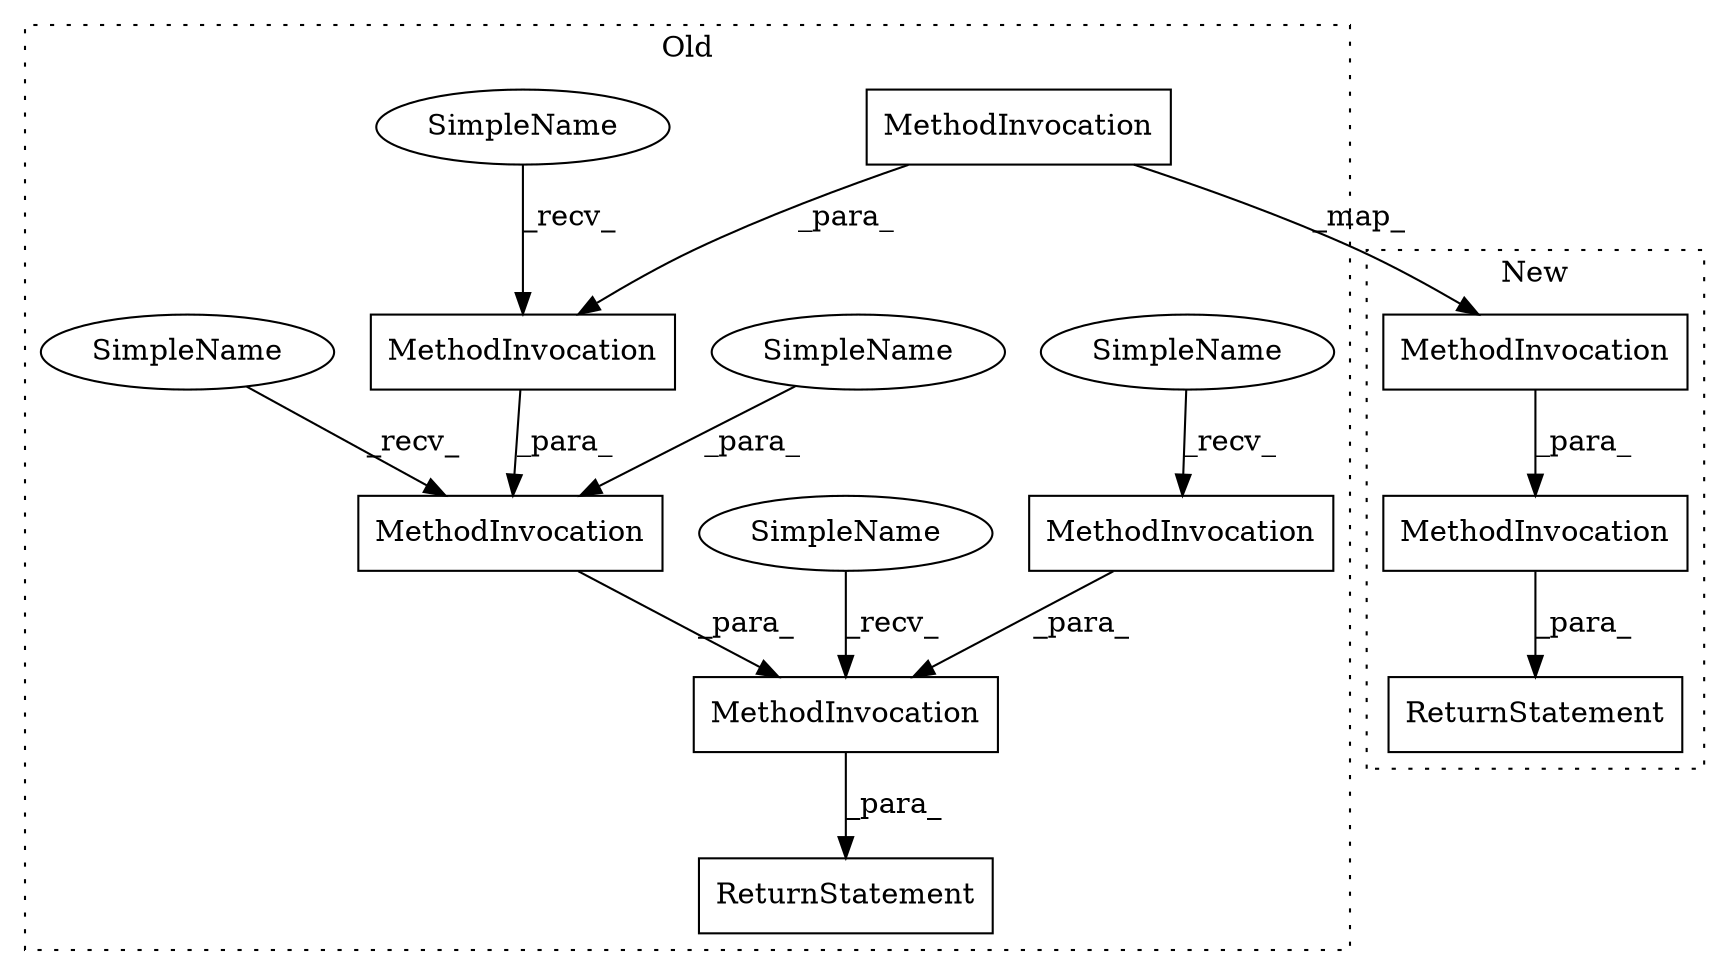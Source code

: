 digraph G {
subgraph cluster0 {
1 [label="MethodInvocation" a="32" s="95801,95956" l="9,1" shape="box"];
2 [label="MethodInvocation" a="32" s="95896,95954" l="8,1" shape="box"];
3 [label="MethodInvocation" a="32" s="95821" l="10" shape="box"];
4 [label="MethodInvocation" a="32" s="95915,95928" l="3,1" shape="box"];
6 [label="MethodInvocation" a="32" s="95857,95955" l="17,1" shape="box"];
9 [label="ReturnStatement" a="41" s="95784" l="7" shape="box"];
10 [label="SimpleName" a="42" s="95810" l="10" shape="ellipse"];
11 [label="SimpleName" a="42" s="95791" l="9" shape="ellipse"];
12 [label="SimpleName" a="42" s="95874" l="9" shape="ellipse"];
13 [label="SimpleName" a="42" s="95885" l="10" shape="ellipse"];
14 [label="SimpleName" a="42" s="95833" l="10" shape="ellipse"];
label = "Old";
style="dotted";
}
subgraph cluster1 {
5 [label="MethodInvocation" a="32" s="96007,96041" l="9,1" shape="box"];
7 [label="MethodInvocation" a="32" s="96027,96040" l="3,1" shape="box"];
8 [label="ReturnStatement" a="41" s="96000" l="7" shape="box"];
label = "New";
style="dotted";
}
1 -> 9 [label="_para_"];
2 -> 6 [label="_para_"];
3 -> 1 [label="_para_"];
4 -> 7 [label="_map_"];
4 -> 2 [label="_para_"];
5 -> 8 [label="_para_"];
6 -> 1 [label="_para_"];
7 -> 5 [label="_para_"];
10 -> 3 [label="_recv_"];
11 -> 1 [label="_recv_"];
12 -> 6 [label="_para_"];
13 -> 2 [label="_recv_"];
14 -> 6 [label="_recv_"];
}